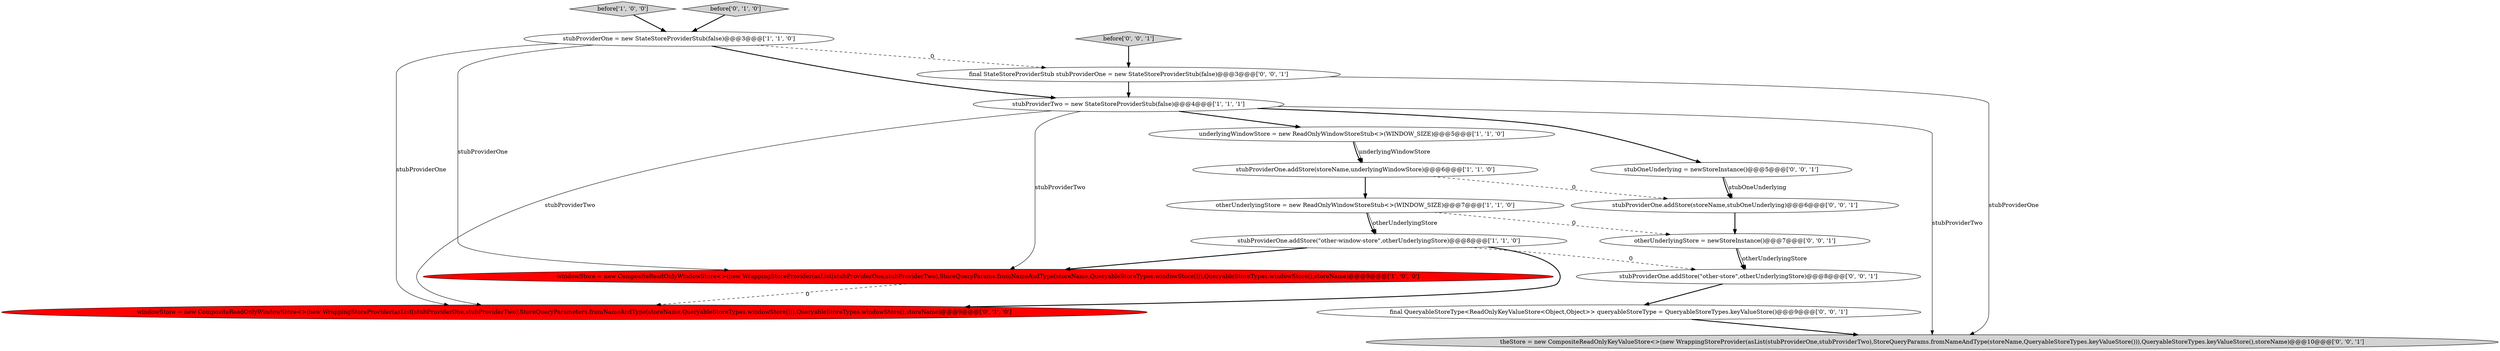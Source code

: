 digraph {
5 [style = filled, label = "stubProviderOne = new StateStoreProviderStub(false)@@@3@@@['1', '1', '0']", fillcolor = white, shape = ellipse image = "AAA0AAABBB1BBB"];
3 [style = filled, label = "windowStore = new CompositeReadOnlyWindowStore<>(new WrappingStoreProvider(asList(stubProviderOne,stubProviderTwo),StoreQueryParams.fromNameAndType(storeName,QueryableStoreTypes.windowStore())),QueryableStoreTypes.windowStore(),storeName)@@@9@@@['1', '0', '0']", fillcolor = red, shape = ellipse image = "AAA1AAABBB1BBB"];
7 [style = filled, label = "otherUnderlyingStore = new ReadOnlyWindowStoreStub<>(WINDOW_SIZE)@@@7@@@['1', '1', '0']", fillcolor = white, shape = ellipse image = "AAA0AAABBB1BBB"];
16 [style = filled, label = "before['0', '0', '1']", fillcolor = lightgray, shape = diamond image = "AAA0AAABBB3BBB"];
1 [style = filled, label = "stubProviderTwo = new StateStoreProviderStub(false)@@@4@@@['1', '1', '1']", fillcolor = white, shape = ellipse image = "AAA0AAABBB1BBB"];
17 [style = filled, label = "stubOneUnderlying = newStoreInstance()@@@5@@@['0', '0', '1']", fillcolor = white, shape = ellipse image = "AAA0AAABBB3BBB"];
10 [style = filled, label = "final StateStoreProviderStub stubProviderOne = new StateStoreProviderStub(false)@@@3@@@['0', '0', '1']", fillcolor = white, shape = ellipse image = "AAA0AAABBB3BBB"];
12 [style = filled, label = "stubProviderOne.addStore(\"other-store\",otherUnderlyingStore)@@@8@@@['0', '0', '1']", fillcolor = white, shape = ellipse image = "AAA0AAABBB3BBB"];
14 [style = filled, label = "final QueryableStoreType<ReadOnlyKeyValueStore<Object,Object>> queryableStoreType = QueryableStoreTypes.keyValueStore()@@@9@@@['0', '0', '1']", fillcolor = white, shape = ellipse image = "AAA0AAABBB3BBB"];
8 [style = filled, label = "windowStore = new CompositeReadOnlyWindowStore<>(new WrappingStoreProvider(asList(stubProviderOne,stubProviderTwo),StoreQueryParameters.fromNameAndType(storeName,QueryableStoreTypes.windowStore())),QueryableStoreTypes.windowStore(),storeName)@@@9@@@['0', '1', '0']", fillcolor = red, shape = ellipse image = "AAA1AAABBB2BBB"];
15 [style = filled, label = "otherUnderlyingStore = newStoreInstance()@@@7@@@['0', '0', '1']", fillcolor = white, shape = ellipse image = "AAA0AAABBB3BBB"];
0 [style = filled, label = "stubProviderOne.addStore(\"other-window-store\",otherUnderlyingStore)@@@8@@@['1', '1', '0']", fillcolor = white, shape = ellipse image = "AAA0AAABBB1BBB"];
6 [style = filled, label = "stubProviderOne.addStore(storeName,underlyingWindowStore)@@@6@@@['1', '1', '0']", fillcolor = white, shape = ellipse image = "AAA0AAABBB1BBB"];
2 [style = filled, label = "underlyingWindowStore = new ReadOnlyWindowStoreStub<>(WINDOW_SIZE)@@@5@@@['1', '1', '0']", fillcolor = white, shape = ellipse image = "AAA0AAABBB1BBB"];
13 [style = filled, label = "theStore = new CompositeReadOnlyKeyValueStore<>(new WrappingStoreProvider(asList(stubProviderOne,stubProviderTwo),StoreQueryParams.fromNameAndType(storeName,QueryableStoreTypes.keyValueStore())),QueryableStoreTypes.keyValueStore(),storeName)@@@10@@@['0', '0', '1']", fillcolor = lightgray, shape = ellipse image = "AAA0AAABBB3BBB"];
4 [style = filled, label = "before['1', '0', '0']", fillcolor = lightgray, shape = diamond image = "AAA0AAABBB1BBB"];
9 [style = filled, label = "before['0', '1', '0']", fillcolor = lightgray, shape = diamond image = "AAA0AAABBB2BBB"];
11 [style = filled, label = "stubProviderOne.addStore(storeName,stubOneUnderlying)@@@6@@@['0', '0', '1']", fillcolor = white, shape = ellipse image = "AAA0AAABBB3BBB"];
0->3 [style = bold, label=""];
15->12 [style = solid, label="otherUnderlyingStore"];
5->8 [style = solid, label="stubProviderOne"];
16->10 [style = bold, label=""];
2->6 [style = bold, label=""];
2->6 [style = solid, label="underlyingWindowStore"];
1->13 [style = solid, label="stubProviderTwo"];
6->11 [style = dashed, label="0"];
7->0 [style = bold, label=""];
5->3 [style = solid, label="stubProviderOne"];
0->12 [style = dashed, label="0"];
10->13 [style = solid, label="stubProviderOne"];
17->11 [style = solid, label="stubOneUnderlying"];
11->15 [style = bold, label=""];
1->17 [style = bold, label=""];
5->1 [style = bold, label=""];
7->0 [style = solid, label="otherUnderlyingStore"];
5->10 [style = dashed, label="0"];
12->14 [style = bold, label=""];
0->8 [style = bold, label=""];
7->15 [style = dashed, label="0"];
9->5 [style = bold, label=""];
1->3 [style = solid, label="stubProviderTwo"];
3->8 [style = dashed, label="0"];
1->2 [style = bold, label=""];
15->12 [style = bold, label=""];
14->13 [style = bold, label=""];
6->7 [style = bold, label=""];
10->1 [style = bold, label=""];
4->5 [style = bold, label=""];
1->8 [style = solid, label="stubProviderTwo"];
17->11 [style = bold, label=""];
}
